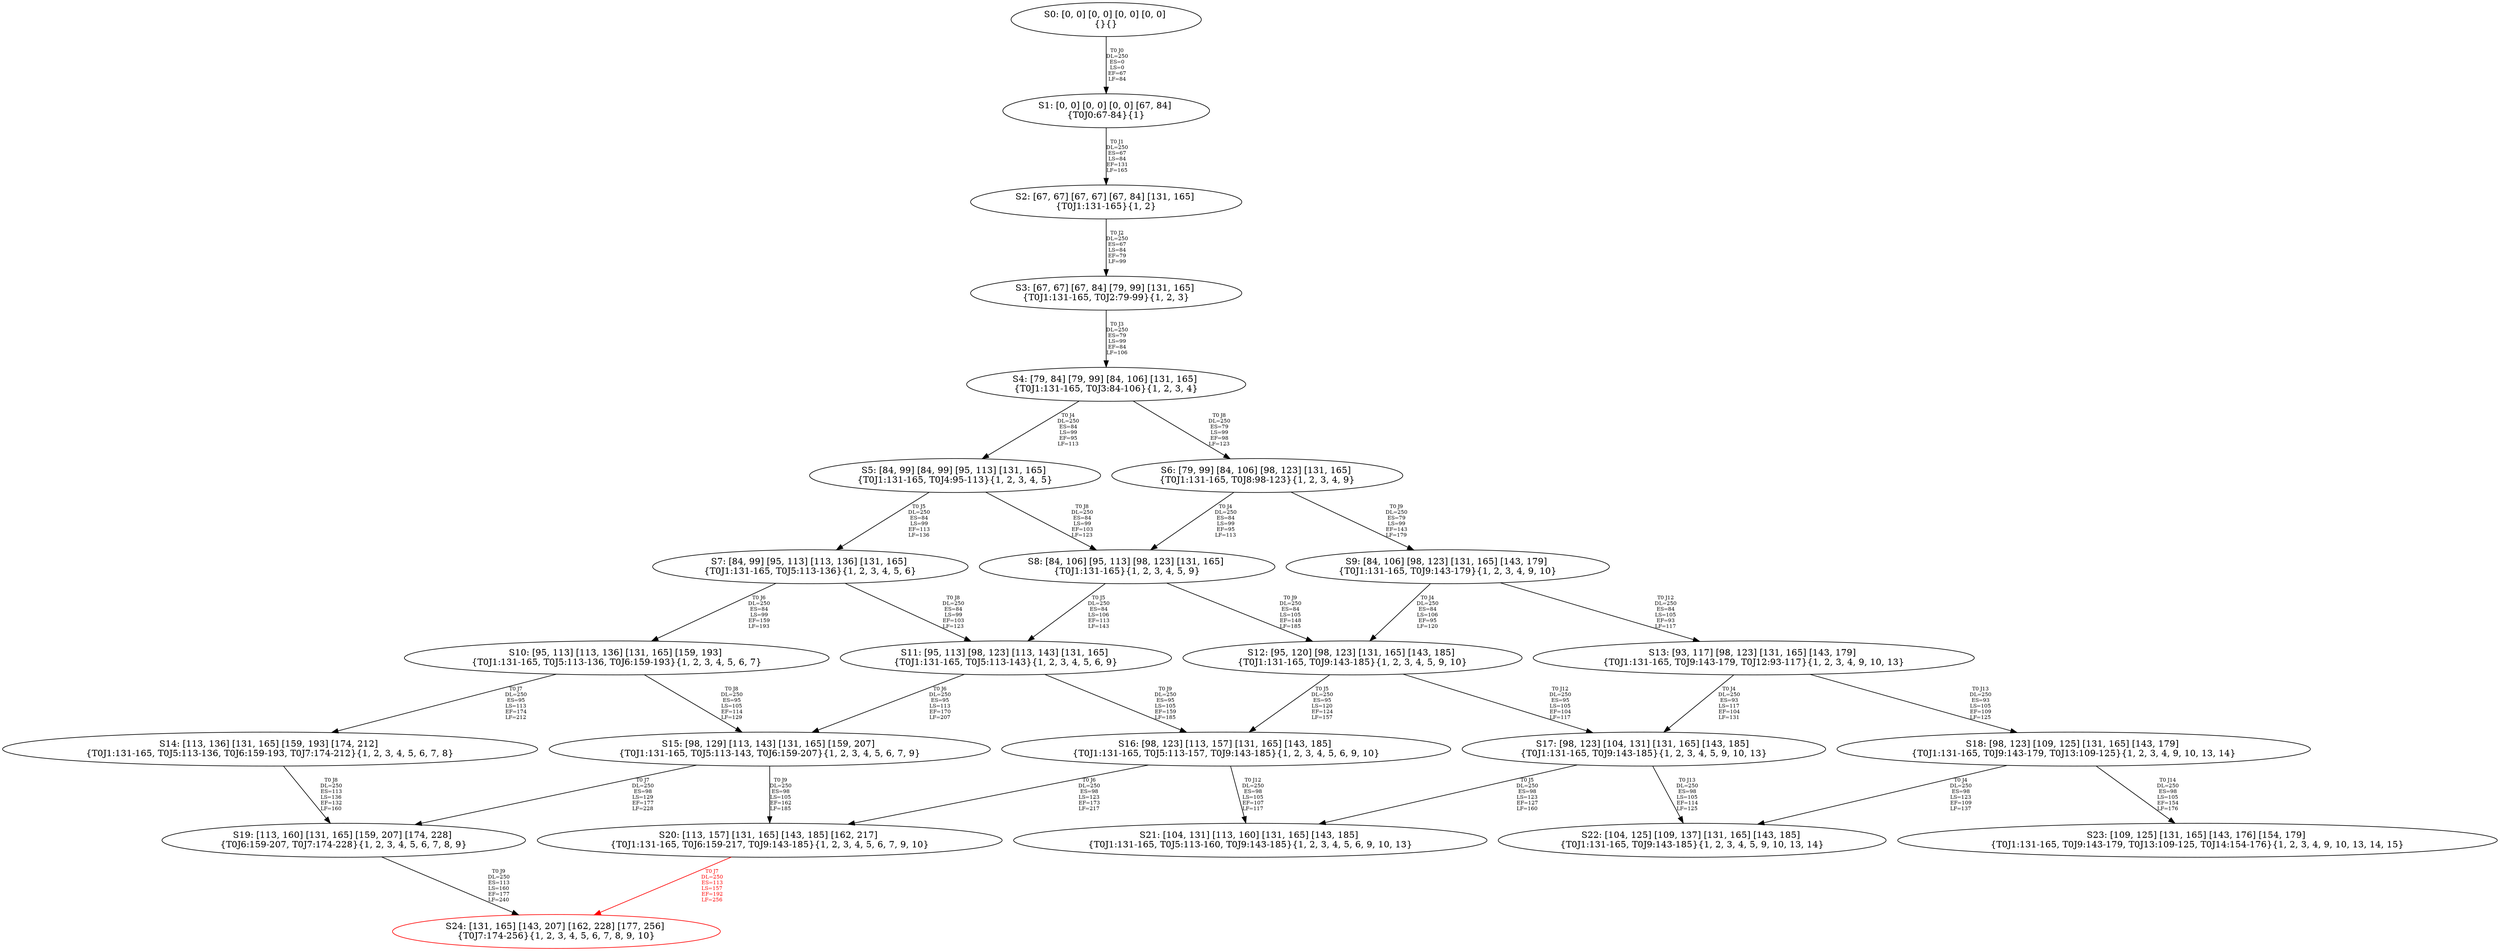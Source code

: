 digraph {
	S0[label="S0: [0, 0] [0, 0] [0, 0] [0, 0] \n{}{}"];
	S1[label="S1: [0, 0] [0, 0] [0, 0] [67, 84] \n{T0J0:67-84}{1}"];
	S2[label="S2: [67, 67] [67, 67] [67, 84] [131, 165] \n{T0J1:131-165}{1, 2}"];
	S3[label="S3: [67, 67] [67, 84] [79, 99] [131, 165] \n{T0J1:131-165, T0J2:79-99}{1, 2, 3}"];
	S4[label="S4: [79, 84] [79, 99] [84, 106] [131, 165] \n{T0J1:131-165, T0J3:84-106}{1, 2, 3, 4}"];
	S5[label="S5: [84, 99] [84, 99] [95, 113] [131, 165] \n{T0J1:131-165, T0J4:95-113}{1, 2, 3, 4, 5}"];
	S6[label="S6: [79, 99] [84, 106] [98, 123] [131, 165] \n{T0J1:131-165, T0J8:98-123}{1, 2, 3, 4, 9}"];
	S7[label="S7: [84, 99] [95, 113] [113, 136] [131, 165] \n{T0J1:131-165, T0J5:113-136}{1, 2, 3, 4, 5, 6}"];
	S8[label="S8: [84, 106] [95, 113] [98, 123] [131, 165] \n{T0J1:131-165}{1, 2, 3, 4, 5, 9}"];
	S9[label="S9: [84, 106] [98, 123] [131, 165] [143, 179] \n{T0J1:131-165, T0J9:143-179}{1, 2, 3, 4, 9, 10}"];
	S10[label="S10: [95, 113] [113, 136] [131, 165] [159, 193] \n{T0J1:131-165, T0J5:113-136, T0J6:159-193}{1, 2, 3, 4, 5, 6, 7}"];
	S11[label="S11: [95, 113] [98, 123] [113, 143] [131, 165] \n{T0J1:131-165, T0J5:113-143}{1, 2, 3, 4, 5, 6, 9}"];
	S12[label="S12: [95, 120] [98, 123] [131, 165] [143, 185] \n{T0J1:131-165, T0J9:143-185}{1, 2, 3, 4, 5, 9, 10}"];
	S13[label="S13: [93, 117] [98, 123] [131, 165] [143, 179] \n{T0J1:131-165, T0J9:143-179, T0J12:93-117}{1, 2, 3, 4, 9, 10, 13}"];
	S14[label="S14: [113, 136] [131, 165] [159, 193] [174, 212] \n{T0J1:131-165, T0J5:113-136, T0J6:159-193, T0J7:174-212}{1, 2, 3, 4, 5, 6, 7, 8}"];
	S15[label="S15: [98, 129] [113, 143] [131, 165] [159, 207] \n{T0J1:131-165, T0J5:113-143, T0J6:159-207}{1, 2, 3, 4, 5, 6, 7, 9}"];
	S16[label="S16: [98, 123] [113, 157] [131, 165] [143, 185] \n{T0J1:131-165, T0J5:113-157, T0J9:143-185}{1, 2, 3, 4, 5, 6, 9, 10}"];
	S17[label="S17: [98, 123] [104, 131] [131, 165] [143, 185] \n{T0J1:131-165, T0J9:143-185}{1, 2, 3, 4, 5, 9, 10, 13}"];
	S18[label="S18: [98, 123] [109, 125] [131, 165] [143, 179] \n{T0J1:131-165, T0J9:143-179, T0J13:109-125}{1, 2, 3, 4, 9, 10, 13, 14}"];
	S19[label="S19: [113, 160] [131, 165] [159, 207] [174, 228] \n{T0J6:159-207, T0J7:174-228}{1, 2, 3, 4, 5, 6, 7, 8, 9}"];
	S20[label="S20: [113, 157] [131, 165] [143, 185] [162, 217] \n{T0J1:131-165, T0J6:159-217, T0J9:143-185}{1, 2, 3, 4, 5, 6, 7, 9, 10}"];
	S21[label="S21: [104, 131] [113, 160] [131, 165] [143, 185] \n{T0J1:131-165, T0J5:113-160, T0J9:143-185}{1, 2, 3, 4, 5, 6, 9, 10, 13}"];
	S22[label="S22: [104, 125] [109, 137] [131, 165] [143, 185] \n{T0J1:131-165, T0J9:143-185}{1, 2, 3, 4, 5, 9, 10, 13, 14}"];
	S23[label="S23: [109, 125] [131, 165] [143, 176] [154, 179] \n{T0J1:131-165, T0J9:143-179, T0J13:109-125, T0J14:154-176}{1, 2, 3, 4, 9, 10, 13, 14, 15}"];
	S24[label="S24: [131, 165] [143, 207] [162, 228] [177, 256] \n{T0J7:174-256}{1, 2, 3, 4, 5, 6, 7, 8, 9, 10}"];
	S0 -> S1[label="T0 J0\nDL=250\nES=0\nLS=0\nEF=67\nLF=84",fontsize=8];
	S1 -> S2[label="T0 J1\nDL=250\nES=67\nLS=84\nEF=131\nLF=165",fontsize=8];
	S2 -> S3[label="T0 J2\nDL=250\nES=67\nLS=84\nEF=79\nLF=99",fontsize=8];
	S3 -> S4[label="T0 J3\nDL=250\nES=79\nLS=99\nEF=84\nLF=106",fontsize=8];
	S4 -> S5[label="T0 J4\nDL=250\nES=84\nLS=99\nEF=95\nLF=113",fontsize=8];
	S4 -> S6[label="T0 J8\nDL=250\nES=79\nLS=99\nEF=98\nLF=123",fontsize=8];
	S5 -> S7[label="T0 J5\nDL=250\nES=84\nLS=99\nEF=113\nLF=136",fontsize=8];
	S5 -> S8[label="T0 J8\nDL=250\nES=84\nLS=99\nEF=103\nLF=123",fontsize=8];
	S6 -> S8[label="T0 J4\nDL=250\nES=84\nLS=99\nEF=95\nLF=113",fontsize=8];
	S6 -> S9[label="T0 J9\nDL=250\nES=79\nLS=99\nEF=143\nLF=179",fontsize=8];
	S7 -> S10[label="T0 J6\nDL=250\nES=84\nLS=99\nEF=159\nLF=193",fontsize=8];
	S7 -> S11[label="T0 J8\nDL=250\nES=84\nLS=99\nEF=103\nLF=123",fontsize=8];
	S8 -> S11[label="T0 J5\nDL=250\nES=84\nLS=106\nEF=113\nLF=143",fontsize=8];
	S8 -> S12[label="T0 J9\nDL=250\nES=84\nLS=105\nEF=148\nLF=185",fontsize=8];
	S9 -> S12[label="T0 J4\nDL=250\nES=84\nLS=106\nEF=95\nLF=120",fontsize=8];
	S9 -> S13[label="T0 J12\nDL=250\nES=84\nLS=105\nEF=93\nLF=117",fontsize=8];
	S10 -> S14[label="T0 J7\nDL=250\nES=95\nLS=113\nEF=174\nLF=212",fontsize=8];
	S10 -> S15[label="T0 J8\nDL=250\nES=95\nLS=105\nEF=114\nLF=129",fontsize=8];
	S11 -> S15[label="T0 J6\nDL=250\nES=95\nLS=113\nEF=170\nLF=207",fontsize=8];
	S11 -> S16[label="T0 J9\nDL=250\nES=95\nLS=105\nEF=159\nLF=185",fontsize=8];
	S12 -> S16[label="T0 J5\nDL=250\nES=95\nLS=120\nEF=124\nLF=157",fontsize=8];
	S12 -> S17[label="T0 J12\nDL=250\nES=95\nLS=105\nEF=104\nLF=117",fontsize=8];
	S13 -> S17[label="T0 J4\nDL=250\nES=93\nLS=117\nEF=104\nLF=131",fontsize=8];
	S13 -> S18[label="T0 J13\nDL=250\nES=93\nLS=105\nEF=109\nLF=125",fontsize=8];
	S14 -> S19[label="T0 J8\nDL=250\nES=113\nLS=136\nEF=132\nLF=160",fontsize=8];
	S15 -> S19[label="T0 J7\nDL=250\nES=98\nLS=129\nEF=177\nLF=228",fontsize=8];
	S15 -> S20[label="T0 J9\nDL=250\nES=98\nLS=105\nEF=162\nLF=185",fontsize=8];
	S16 -> S20[label="T0 J6\nDL=250\nES=98\nLS=123\nEF=173\nLF=217",fontsize=8];
	S16 -> S21[label="T0 J12\nDL=250\nES=98\nLS=105\nEF=107\nLF=117",fontsize=8];
	S17 -> S21[label="T0 J5\nDL=250\nES=98\nLS=123\nEF=127\nLF=160",fontsize=8];
	S17 -> S22[label="T0 J13\nDL=250\nES=98\nLS=105\nEF=114\nLF=125",fontsize=8];
	S18 -> S22[label="T0 J4\nDL=250\nES=98\nLS=123\nEF=109\nLF=137",fontsize=8];
	S18 -> S23[label="T0 J14\nDL=250\nES=98\nLS=105\nEF=154\nLF=176",fontsize=8];
	S19 -> S24[label="T0 J9\nDL=250\nES=113\nLS=160\nEF=177\nLF=240",fontsize=8];
	S20 -> S24[label="T0 J7\nDL=250\nES=113\nLS=157\nEF=192\nLF=256",color=Red,fontcolor=Red,fontsize=8];
S24[color=Red];
}
